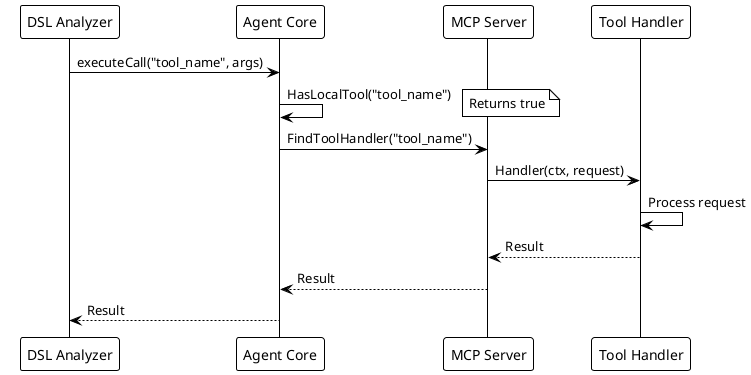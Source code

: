 @startuml
!theme plain

participant "DSL Analyzer" as DSL
participant "Agent Core" as Core
participant "MCP Server" as MCP
participant "Tool Handler" as Tool

DSL -> Core: executeCall("tool_name", args)
Core -> Core: HasLocalTool("tool_name")
note right: Returns true
Core -> MCP: FindToolHandler("tool_name")
MCP -> Tool: Handler(ctx, request)
Tool -> Tool: Process request
Tool --> MCP: Result
MCP --> Core: Result
Core --> DSL: Result

@enduml
